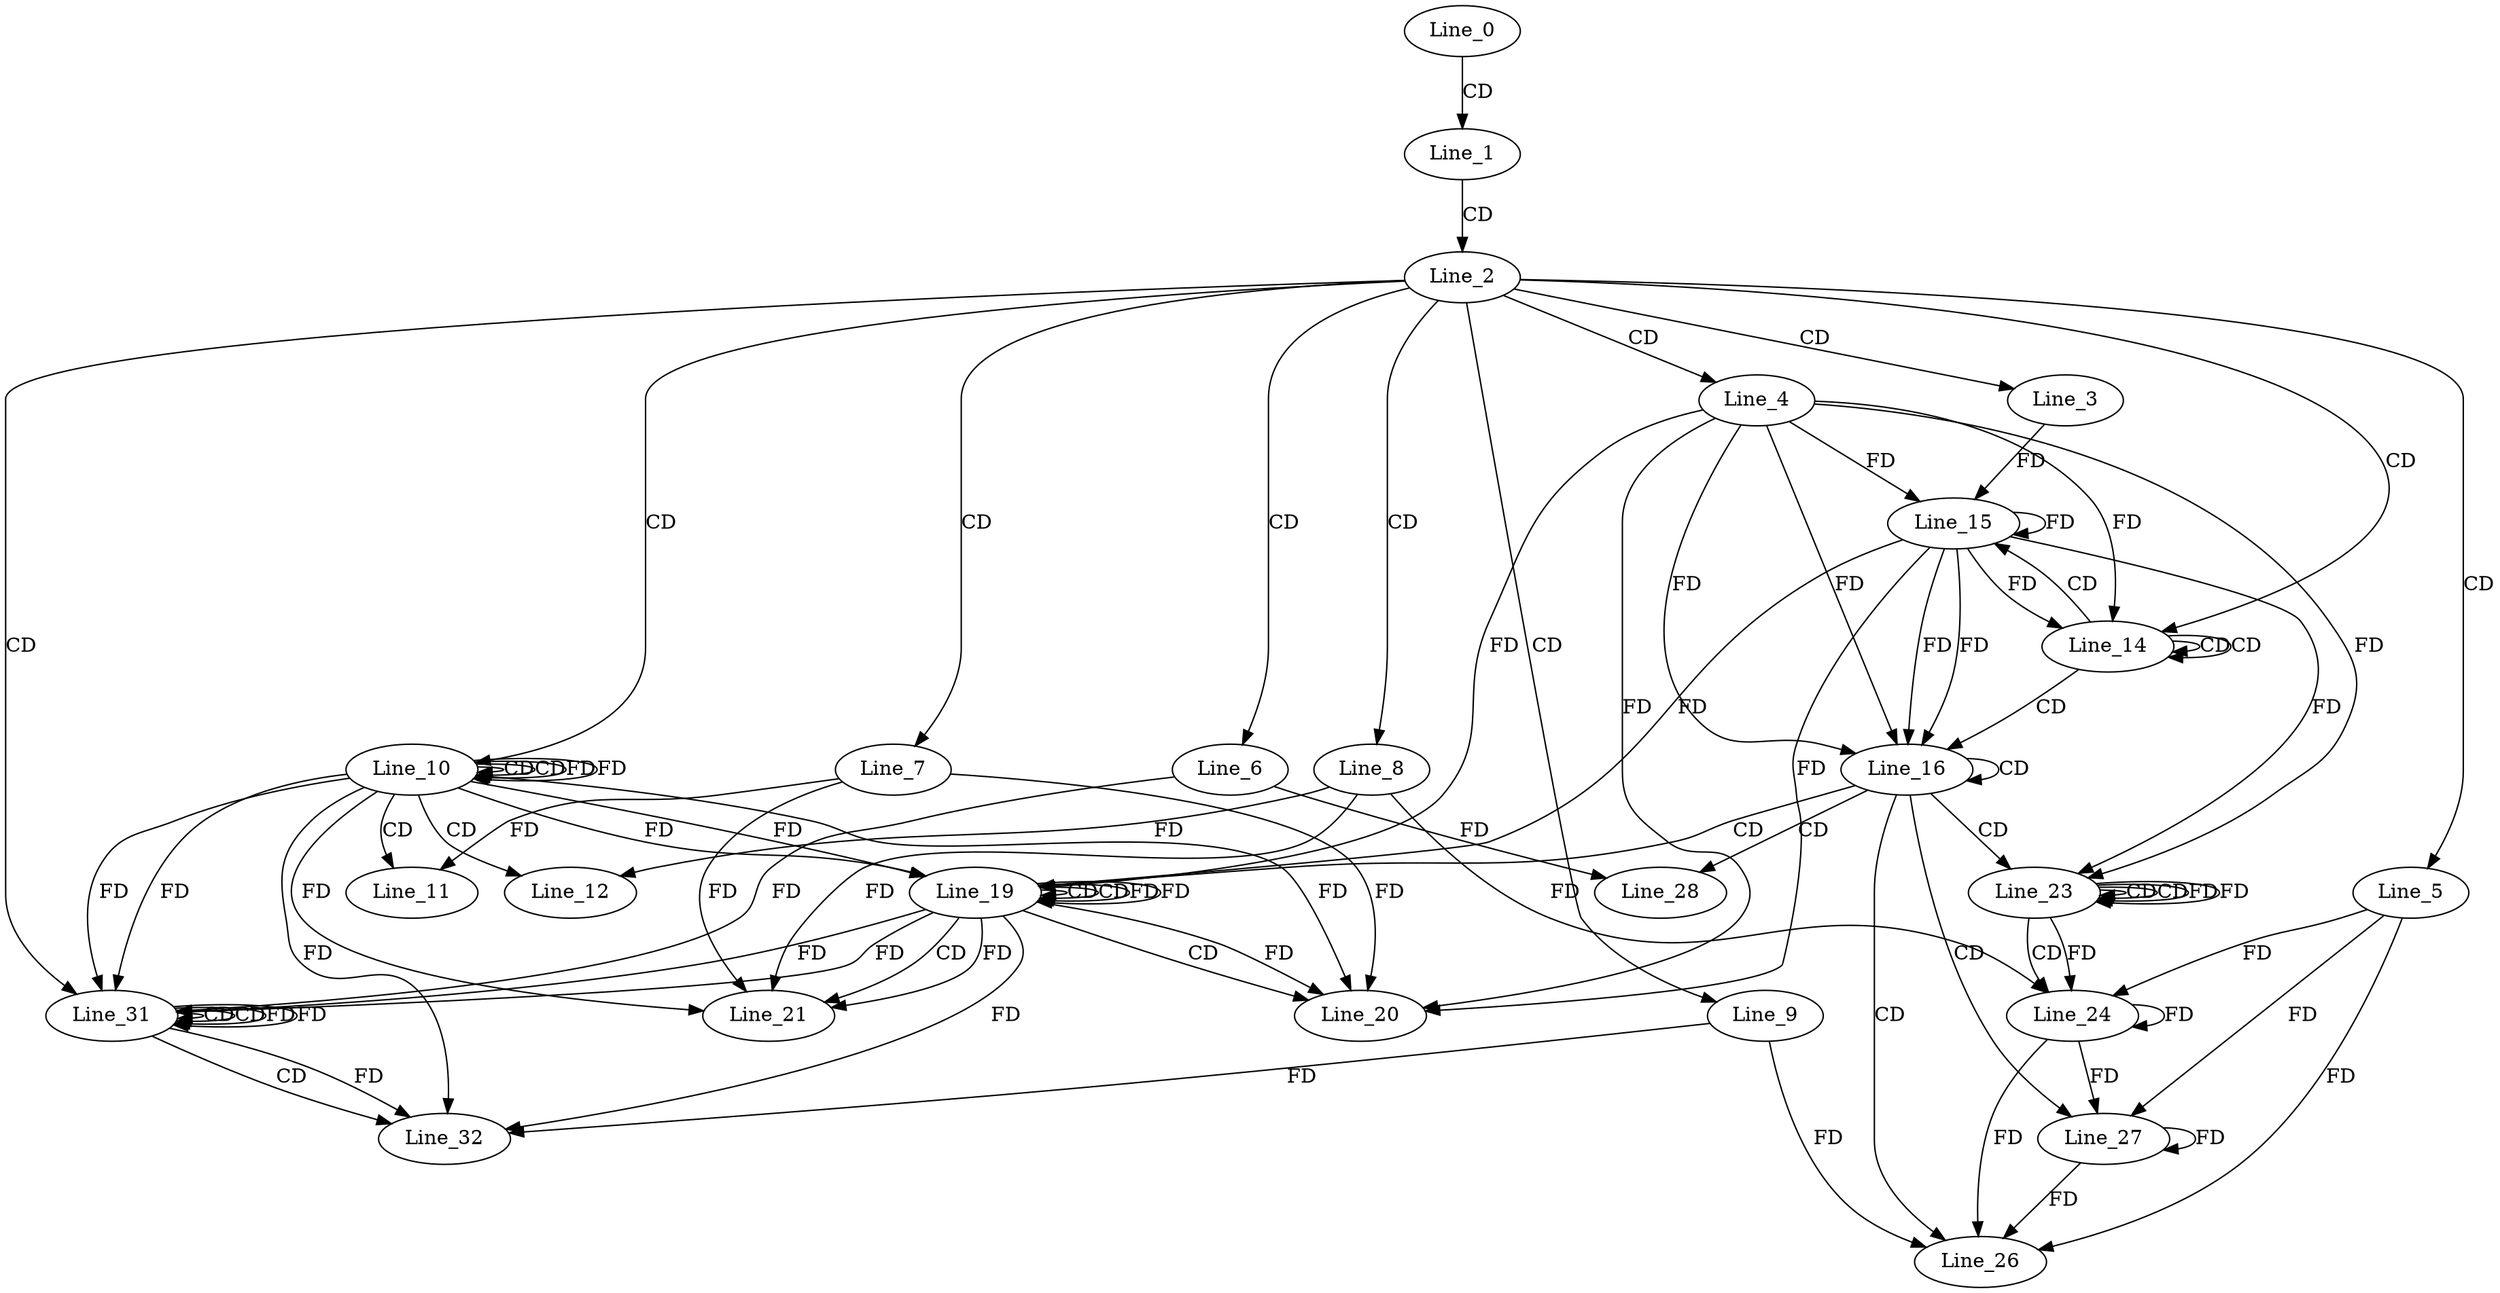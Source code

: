 digraph G {
  Line_0;
  Line_1;
  Line_2;
  Line_3;
  Line_4;
  Line_5;
  Line_6;
  Line_7;
  Line_8;
  Line_9;
  Line_10;
  Line_10;
  Line_10;
  Line_11;
  Line_12;
  Line_14;
  Line_14;
  Line_14;
  Line_15;
  Line_15;
  Line_16;
  Line_16;
  Line_19;
  Line_19;
  Line_19;
  Line_19;
  Line_20;
  Line_20;
  Line_21;
  Line_21;
  Line_23;
  Line_23;
  Line_23;
  Line_23;
  Line_24;
  Line_24;
  Line_26;
  Line_27;
  Line_28;
  Line_31;
  Line_31;
  Line_31;
  Line_32;
  Line_32;
  Line_0 -> Line_1 [ label="CD" ];
  Line_1 -> Line_2 [ label="CD" ];
  Line_2 -> Line_3 [ label="CD" ];
  Line_2 -> Line_4 [ label="CD" ];
  Line_2 -> Line_5 [ label="CD" ];
  Line_2 -> Line_6 [ label="CD" ];
  Line_2 -> Line_7 [ label="CD" ];
  Line_2 -> Line_8 [ label="CD" ];
  Line_2 -> Line_9 [ label="CD" ];
  Line_2 -> Line_10 [ label="CD" ];
  Line_10 -> Line_10 [ label="CD" ];
  Line_10 -> Line_10 [ label="CD" ];
  Line_10 -> Line_10 [ label="FD" ];
  Line_10 -> Line_11 [ label="CD" ];
  Line_7 -> Line_11 [ label="FD" ];
  Line_10 -> Line_12 [ label="CD" ];
  Line_8 -> Line_12 [ label="FD" ];
  Line_2 -> Line_14 [ label="CD" ];
  Line_14 -> Line_14 [ label="CD" ];
  Line_14 -> Line_14 [ label="CD" ];
  Line_4 -> Line_14 [ label="FD" ];
  Line_14 -> Line_15 [ label="CD" ];
  Line_15 -> Line_15 [ label="FD" ];
  Line_4 -> Line_15 [ label="FD" ];
  Line_3 -> Line_15 [ label="FD" ];
  Line_14 -> Line_16 [ label="CD" ];
  Line_15 -> Line_16 [ label="FD" ];
  Line_4 -> Line_16 [ label="FD" ];
  Line_16 -> Line_16 [ label="CD" ];
  Line_15 -> Line_16 [ label="FD" ];
  Line_4 -> Line_16 [ label="FD" ];
  Line_16 -> Line_19 [ label="CD" ];
  Line_19 -> Line_19 [ label="CD" ];
  Line_10 -> Line_19 [ label="FD" ];
  Line_15 -> Line_19 [ label="FD" ];
  Line_4 -> Line_19 [ label="FD" ];
  Line_19 -> Line_19 [ label="CD" ];
  Line_19 -> Line_19 [ label="FD" ];
  Line_10 -> Line_19 [ label="FD" ];
  Line_19 -> Line_20 [ label="CD" ];
  Line_7 -> Line_20 [ label="FD" ];
  Line_19 -> Line_20 [ label="FD" ];
  Line_10 -> Line_20 [ label="FD" ];
  Line_15 -> Line_20 [ label="FD" ];
  Line_4 -> Line_20 [ label="FD" ];
  Line_19 -> Line_21 [ label="CD" ];
  Line_8 -> Line_21 [ label="FD" ];
  Line_19 -> Line_21 [ label="FD" ];
  Line_10 -> Line_21 [ label="FD" ];
  Line_7 -> Line_21 [ label="FD" ];
  Line_16 -> Line_23 [ label="CD" ];
  Line_23 -> Line_23 [ label="CD" ];
  Line_23 -> Line_23 [ label="CD" ];
  Line_15 -> Line_23 [ label="FD" ];
  Line_4 -> Line_23 [ label="FD" ];
  Line_23 -> Line_23 [ label="FD" ];
  Line_23 -> Line_24 [ label="CD" ];
  Line_24 -> Line_24 [ label="FD" ];
  Line_5 -> Line_24 [ label="FD" ];
  Line_8 -> Line_24 [ label="FD" ];
  Line_23 -> Line_24 [ label="FD" ];
  Line_16 -> Line_26 [ label="CD" ];
  Line_9 -> Line_26 [ label="FD" ];
  Line_24 -> Line_26 [ label="FD" ];
  Line_5 -> Line_26 [ label="FD" ];
  Line_16 -> Line_27 [ label="CD" ];
  Line_24 -> Line_27 [ label="FD" ];
  Line_27 -> Line_27 [ label="FD" ];
  Line_5 -> Line_27 [ label="FD" ];
  Line_16 -> Line_28 [ label="CD" ];
  Line_6 -> Line_28 [ label="FD" ];
  Line_2 -> Line_31 [ label="CD" ];
  Line_31 -> Line_31 [ label="CD" ];
  Line_19 -> Line_31 [ label="FD" ];
  Line_10 -> Line_31 [ label="FD" ];
  Line_6 -> Line_31 [ label="FD" ];
  Line_31 -> Line_31 [ label="CD" ];
  Line_31 -> Line_31 [ label="FD" ];
  Line_19 -> Line_31 [ label="FD" ];
  Line_10 -> Line_31 [ label="FD" ];
  Line_31 -> Line_32 [ label="CD" ];
  Line_9 -> Line_32 [ label="FD" ];
  Line_31 -> Line_32 [ label="FD" ];
  Line_19 -> Line_32 [ label="FD" ];
  Line_10 -> Line_32 [ label="FD" ];
  Line_10 -> Line_10 [ label="FD" ];
  Line_15 -> Line_14 [ label="FD" ];
  Line_27 -> Line_26 [ label="FD" ];
  Line_19 -> Line_19 [ label="FD" ];
  Line_23 -> Line_23 [ label="FD" ];
  Line_31 -> Line_31 [ label="FD" ];
}
